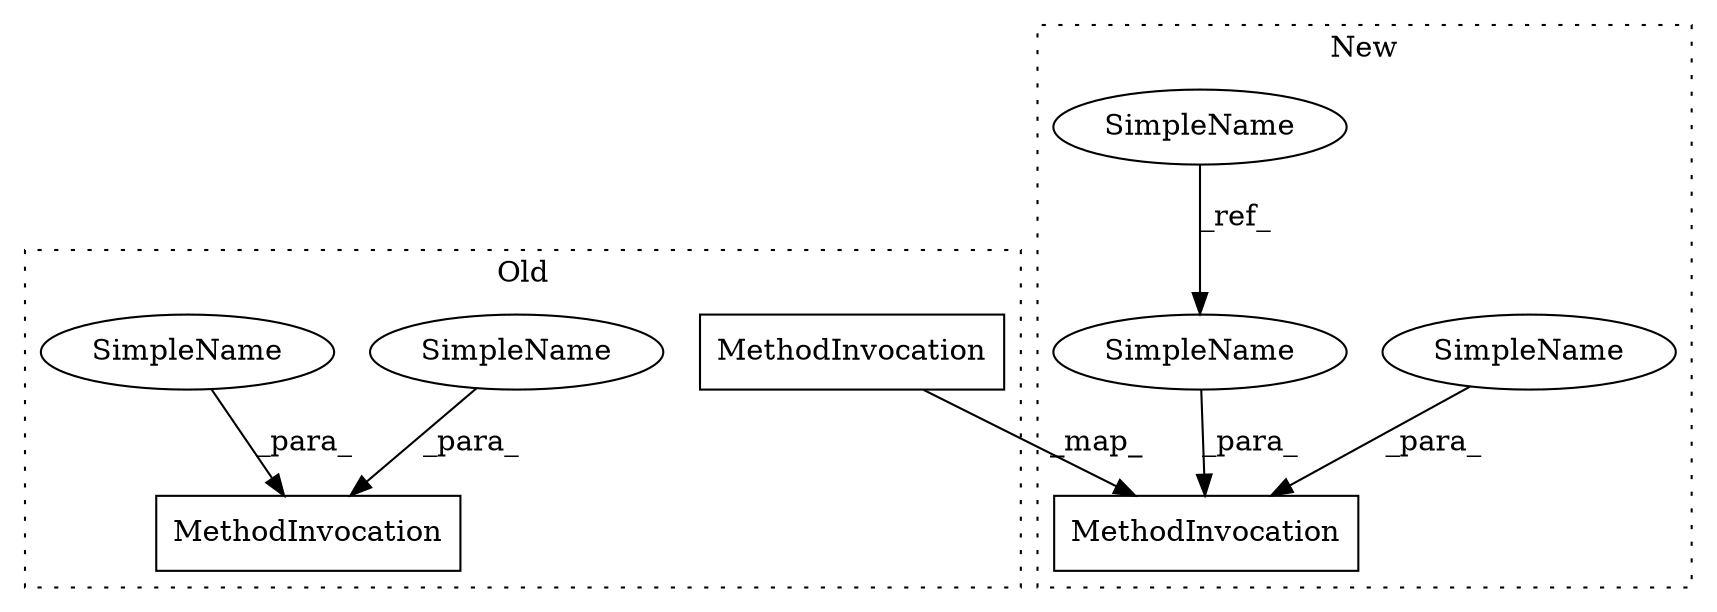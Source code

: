 digraph G {
subgraph cluster0 {
1 [label="MethodInvocation" a="32" s="101541,101607" l="20,1" shape="box"];
2 [label="MethodInvocation" a="32" s="101652,101676" l="16,1" shape="box"];
6 [label="SimpleName" a="42" s="101668" l="5" shape="ellipse"];
7 [label="SimpleName" a="42" s="101675" l="1" shape="ellipse"];
label = "Old";
style="dotted";
}
subgraph cluster1 {
3 [label="MethodInvocation" a="32" s="105358,105450" l="36,1" shape="box"];
4 [label="SimpleName" a="42" s="105394" l="5" shape="ellipse"];
5 [label="SimpleName" a="42" s="105401" l="1" shape="ellipse"];
8 [label="SimpleName" a="42" s="105227" l="1" shape="ellipse"];
label = "New";
style="dotted";
}
1 -> 3 [label="_map_"];
4 -> 3 [label="_para_"];
5 -> 3 [label="_para_"];
6 -> 2 [label="_para_"];
7 -> 2 [label="_para_"];
8 -> 5 [label="_ref_"];
}